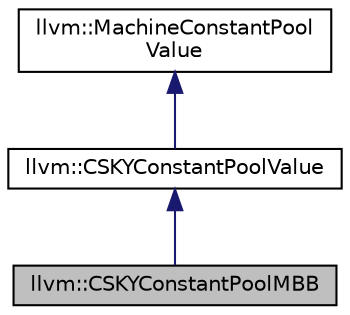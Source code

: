 digraph "llvm::CSKYConstantPoolMBB"
{
 // LATEX_PDF_SIZE
  bgcolor="transparent";
  edge [fontname="Helvetica",fontsize="10",labelfontname="Helvetica",labelfontsize="10"];
  node [fontname="Helvetica",fontsize="10",shape=record];
  Node1 [label="llvm::CSKYConstantPoolMBB",height=0.2,width=0.4,color="black", fillcolor="grey75", style="filled", fontcolor="black",tooltip="CSKYConstantPoolMBB - CSKY-specific constantpool value of a machine basic block."];
  Node2 -> Node1 [dir="back",color="midnightblue",fontsize="10",style="solid",fontname="Helvetica"];
  Node2 [label="llvm::CSKYConstantPoolValue",height=0.2,width=0.4,color="black",URL="$classllvm_1_1CSKYConstantPoolValue.html",tooltip="CSKYConstantPoolValue - CSKY specific constantpool value."];
  Node3 -> Node2 [dir="back",color="midnightblue",fontsize="10",style="solid",fontname="Helvetica"];
  Node3 [label="llvm::MachineConstantPool\lValue",height=0.2,width=0.4,color="black",URL="$classllvm_1_1MachineConstantPoolValue.html",tooltip="Abstract base class for all machine specific constantpool value subclasses."];
}
